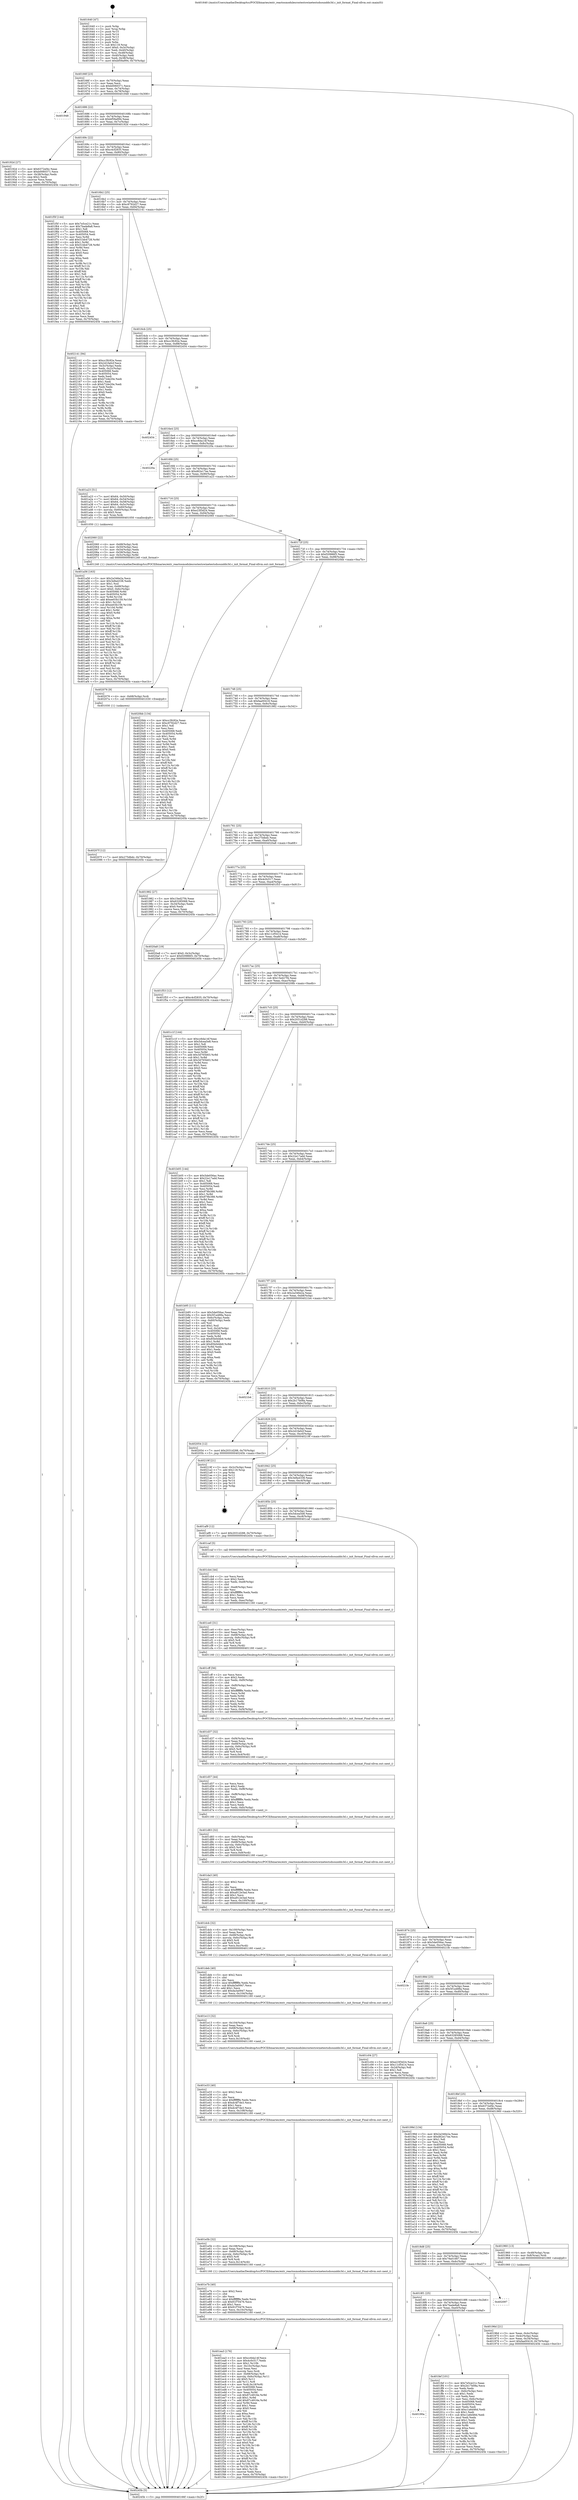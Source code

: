 digraph "0x401640" {
  label = "0x401640 (/mnt/c/Users/mathe/Desktop/tcc/POCII/binaries/extr_reactosmodulesrostestswinetestsdsoundds3d.c_init_format_Final-ollvm.out::main(0))"
  labelloc = "t"
  node[shape=record]

  Entry [label="",width=0.3,height=0.3,shape=circle,fillcolor=black,style=filled]
  "0x40166f" [label="{
     0x40166f [23]\l
     | [instrs]\l
     &nbsp;&nbsp;0x40166f \<+3\>: mov -0x70(%rbp),%eax\l
     &nbsp;&nbsp;0x401672 \<+2\>: mov %eax,%ecx\l
     &nbsp;&nbsp;0x401674 \<+6\>: sub $0xb0060371,%ecx\l
     &nbsp;&nbsp;0x40167a \<+3\>: mov %eax,-0x74(%rbp)\l
     &nbsp;&nbsp;0x40167d \<+3\>: mov %ecx,-0x78(%rbp)\l
     &nbsp;&nbsp;0x401680 \<+6\>: je 0000000000401948 \<main+0x308\>\l
  }"]
  "0x401948" [label="{
     0x401948\l
  }", style=dashed]
  "0x401686" [label="{
     0x401686 [22]\l
     | [instrs]\l
     &nbsp;&nbsp;0x401686 \<+5\>: jmp 000000000040168b \<main+0x4b\>\l
     &nbsp;&nbsp;0x40168b \<+3\>: mov -0x74(%rbp),%eax\l
     &nbsp;&nbsp;0x40168e \<+5\>: sub $0xbf59a994,%eax\l
     &nbsp;&nbsp;0x401693 \<+3\>: mov %eax,-0x7c(%rbp)\l
     &nbsp;&nbsp;0x401696 \<+6\>: je 000000000040192d \<main+0x2ed\>\l
  }"]
  Exit [label="",width=0.3,height=0.3,shape=circle,fillcolor=black,style=filled,peripheries=2]
  "0x40192d" [label="{
     0x40192d [27]\l
     | [instrs]\l
     &nbsp;&nbsp;0x40192d \<+5\>: mov $0x6372ef4c,%eax\l
     &nbsp;&nbsp;0x401932 \<+5\>: mov $0xb0060371,%ecx\l
     &nbsp;&nbsp;0x401937 \<+3\>: mov -0x38(%rbp),%edx\l
     &nbsp;&nbsp;0x40193a \<+3\>: cmp $0x2,%edx\l
     &nbsp;&nbsp;0x40193d \<+3\>: cmovne %ecx,%eax\l
     &nbsp;&nbsp;0x401940 \<+3\>: mov %eax,-0x70(%rbp)\l
     &nbsp;&nbsp;0x401943 \<+5\>: jmp 000000000040245b \<main+0xe1b\>\l
  }"]
  "0x40169c" [label="{
     0x40169c [22]\l
     | [instrs]\l
     &nbsp;&nbsp;0x40169c \<+5\>: jmp 00000000004016a1 \<main+0x61\>\l
     &nbsp;&nbsp;0x4016a1 \<+3\>: mov -0x74(%rbp),%eax\l
     &nbsp;&nbsp;0x4016a4 \<+5\>: sub $0xc4cf2835,%eax\l
     &nbsp;&nbsp;0x4016a9 \<+3\>: mov %eax,-0x80(%rbp)\l
     &nbsp;&nbsp;0x4016ac \<+6\>: je 0000000000401f5f \<main+0x91f\>\l
  }"]
  "0x40245b" [label="{
     0x40245b [5]\l
     | [instrs]\l
     &nbsp;&nbsp;0x40245b \<+5\>: jmp 000000000040166f \<main+0x2f\>\l
  }"]
  "0x401640" [label="{
     0x401640 [47]\l
     | [instrs]\l
     &nbsp;&nbsp;0x401640 \<+1\>: push %rbp\l
     &nbsp;&nbsp;0x401641 \<+3\>: mov %rsp,%rbp\l
     &nbsp;&nbsp;0x401644 \<+2\>: push %r15\l
     &nbsp;&nbsp;0x401646 \<+2\>: push %r14\l
     &nbsp;&nbsp;0x401648 \<+2\>: push %r13\l
     &nbsp;&nbsp;0x40164a \<+2\>: push %r12\l
     &nbsp;&nbsp;0x40164c \<+1\>: push %rbx\l
     &nbsp;&nbsp;0x40164d \<+7\>: sub $0x118,%rsp\l
     &nbsp;&nbsp;0x401654 \<+7\>: movl $0x0,-0x3c(%rbp)\l
     &nbsp;&nbsp;0x40165b \<+3\>: mov %edi,-0x40(%rbp)\l
     &nbsp;&nbsp;0x40165e \<+4\>: mov %rsi,-0x48(%rbp)\l
     &nbsp;&nbsp;0x401662 \<+3\>: mov -0x40(%rbp),%edi\l
     &nbsp;&nbsp;0x401665 \<+3\>: mov %edi,-0x38(%rbp)\l
     &nbsp;&nbsp;0x401668 \<+7\>: movl $0xbf59a994,-0x70(%rbp)\l
  }"]
  "0x40207f" [label="{
     0x40207f [12]\l
     | [instrs]\l
     &nbsp;&nbsp;0x40207f \<+7\>: movl $0x275dbdc,-0x70(%rbp)\l
     &nbsp;&nbsp;0x402086 \<+5\>: jmp 000000000040245b \<main+0xe1b\>\l
  }"]
  "0x401f5f" [label="{
     0x401f5f [144]\l
     | [instrs]\l
     &nbsp;&nbsp;0x401f5f \<+5\>: mov $0x7e5ce21c,%eax\l
     &nbsp;&nbsp;0x401f64 \<+5\>: mov $0x7bade8a8,%ecx\l
     &nbsp;&nbsp;0x401f69 \<+2\>: mov $0x1,%dl\l
     &nbsp;&nbsp;0x401f6b \<+7\>: mov 0x405068,%esi\l
     &nbsp;&nbsp;0x401f72 \<+7\>: mov 0x405054,%edi\l
     &nbsp;&nbsp;0x401f79 \<+3\>: mov %esi,%r8d\l
     &nbsp;&nbsp;0x401f7c \<+7\>: add $0x51bb4728,%r8d\l
     &nbsp;&nbsp;0x401f83 \<+4\>: sub $0x1,%r8d\l
     &nbsp;&nbsp;0x401f87 \<+7\>: sub $0x51bb4728,%r8d\l
     &nbsp;&nbsp;0x401f8e \<+4\>: imul %r8d,%esi\l
     &nbsp;&nbsp;0x401f92 \<+3\>: and $0x1,%esi\l
     &nbsp;&nbsp;0x401f95 \<+3\>: cmp $0x0,%esi\l
     &nbsp;&nbsp;0x401f98 \<+4\>: sete %r9b\l
     &nbsp;&nbsp;0x401f9c \<+3\>: cmp $0xa,%edi\l
     &nbsp;&nbsp;0x401f9f \<+4\>: setl %r10b\l
     &nbsp;&nbsp;0x401fa3 \<+3\>: mov %r9b,%r11b\l
     &nbsp;&nbsp;0x401fa6 \<+4\>: xor $0xff,%r11b\l
     &nbsp;&nbsp;0x401faa \<+3\>: mov %r10b,%bl\l
     &nbsp;&nbsp;0x401fad \<+3\>: xor $0xff,%bl\l
     &nbsp;&nbsp;0x401fb0 \<+3\>: xor $0x1,%dl\l
     &nbsp;&nbsp;0x401fb3 \<+3\>: mov %r11b,%r14b\l
     &nbsp;&nbsp;0x401fb6 \<+4\>: and $0xff,%r14b\l
     &nbsp;&nbsp;0x401fba \<+3\>: and %dl,%r9b\l
     &nbsp;&nbsp;0x401fbd \<+3\>: mov %bl,%r15b\l
     &nbsp;&nbsp;0x401fc0 \<+4\>: and $0xff,%r15b\l
     &nbsp;&nbsp;0x401fc4 \<+3\>: and %dl,%r10b\l
     &nbsp;&nbsp;0x401fc7 \<+3\>: or %r9b,%r14b\l
     &nbsp;&nbsp;0x401fca \<+3\>: or %r10b,%r15b\l
     &nbsp;&nbsp;0x401fcd \<+3\>: xor %r15b,%r14b\l
     &nbsp;&nbsp;0x401fd0 \<+3\>: or %bl,%r11b\l
     &nbsp;&nbsp;0x401fd3 \<+4\>: xor $0xff,%r11b\l
     &nbsp;&nbsp;0x401fd7 \<+3\>: or $0x1,%dl\l
     &nbsp;&nbsp;0x401fda \<+3\>: and %dl,%r11b\l
     &nbsp;&nbsp;0x401fdd \<+3\>: or %r11b,%r14b\l
     &nbsp;&nbsp;0x401fe0 \<+4\>: test $0x1,%r14b\l
     &nbsp;&nbsp;0x401fe4 \<+3\>: cmovne %ecx,%eax\l
     &nbsp;&nbsp;0x401fe7 \<+3\>: mov %eax,-0x70(%rbp)\l
     &nbsp;&nbsp;0x401fea \<+5\>: jmp 000000000040245b \<main+0xe1b\>\l
  }"]
  "0x4016b2" [label="{
     0x4016b2 [25]\l
     | [instrs]\l
     &nbsp;&nbsp;0x4016b2 \<+5\>: jmp 00000000004016b7 \<main+0x77\>\l
     &nbsp;&nbsp;0x4016b7 \<+3\>: mov -0x74(%rbp),%eax\l
     &nbsp;&nbsp;0x4016ba \<+5\>: sub $0xc9792d27,%eax\l
     &nbsp;&nbsp;0x4016bf \<+6\>: mov %eax,-0x84(%rbp)\l
     &nbsp;&nbsp;0x4016c5 \<+6\>: je 0000000000402141 \<main+0xb01\>\l
  }"]
  "0x402076" [label="{
     0x402076 [9]\l
     | [instrs]\l
     &nbsp;&nbsp;0x402076 \<+4\>: mov -0x68(%rbp),%rdi\l
     &nbsp;&nbsp;0x40207a \<+5\>: call 0000000000401030 \<free@plt\>\l
     | [calls]\l
     &nbsp;&nbsp;0x401030 \{1\} (unknown)\l
  }"]
  "0x402141" [label="{
     0x402141 [94]\l
     | [instrs]\l
     &nbsp;&nbsp;0x402141 \<+5\>: mov $0xcc3fc92e,%eax\l
     &nbsp;&nbsp;0x402146 \<+5\>: mov $0x2d1fa0cf,%ecx\l
     &nbsp;&nbsp;0x40214b \<+3\>: mov -0x3c(%rbp),%edx\l
     &nbsp;&nbsp;0x40214e \<+3\>: mov %edx,-0x2c(%rbp)\l
     &nbsp;&nbsp;0x402151 \<+7\>: mov 0x405068,%edx\l
     &nbsp;&nbsp;0x402158 \<+7\>: mov 0x405054,%esi\l
     &nbsp;&nbsp;0x40215f \<+2\>: mov %edx,%edi\l
     &nbsp;&nbsp;0x402161 \<+6\>: add $0xb72de20e,%edi\l
     &nbsp;&nbsp;0x402167 \<+3\>: sub $0x1,%edi\l
     &nbsp;&nbsp;0x40216a \<+6\>: sub $0xb72de20e,%edi\l
     &nbsp;&nbsp;0x402170 \<+3\>: imul %edi,%edx\l
     &nbsp;&nbsp;0x402173 \<+3\>: and $0x1,%edx\l
     &nbsp;&nbsp;0x402176 \<+3\>: cmp $0x0,%edx\l
     &nbsp;&nbsp;0x402179 \<+4\>: sete %r8b\l
     &nbsp;&nbsp;0x40217d \<+3\>: cmp $0xa,%esi\l
     &nbsp;&nbsp;0x402180 \<+4\>: setl %r9b\l
     &nbsp;&nbsp;0x402184 \<+3\>: mov %r8b,%r10b\l
     &nbsp;&nbsp;0x402187 \<+3\>: and %r9b,%r10b\l
     &nbsp;&nbsp;0x40218a \<+3\>: xor %r9b,%r8b\l
     &nbsp;&nbsp;0x40218d \<+3\>: or %r8b,%r10b\l
     &nbsp;&nbsp;0x402190 \<+4\>: test $0x1,%r10b\l
     &nbsp;&nbsp;0x402194 \<+3\>: cmovne %ecx,%eax\l
     &nbsp;&nbsp;0x402197 \<+3\>: mov %eax,-0x70(%rbp)\l
     &nbsp;&nbsp;0x40219a \<+5\>: jmp 000000000040245b \<main+0xe1b\>\l
  }"]
  "0x4016cb" [label="{
     0x4016cb [25]\l
     | [instrs]\l
     &nbsp;&nbsp;0x4016cb \<+5\>: jmp 00000000004016d0 \<main+0x90\>\l
     &nbsp;&nbsp;0x4016d0 \<+3\>: mov -0x74(%rbp),%eax\l
     &nbsp;&nbsp;0x4016d3 \<+5\>: sub $0xcc3fc92e,%eax\l
     &nbsp;&nbsp;0x4016d8 \<+6\>: mov %eax,-0x88(%rbp)\l
     &nbsp;&nbsp;0x4016de \<+6\>: je 0000000000402454 \<main+0xe14\>\l
  }"]
  "0x40190a" [label="{
     0x40190a\l
  }", style=dashed]
  "0x402454" [label="{
     0x402454\l
  }", style=dashed]
  "0x4016e4" [label="{
     0x4016e4 [25]\l
     | [instrs]\l
     &nbsp;&nbsp;0x4016e4 \<+5\>: jmp 00000000004016e9 \<main+0xa9\>\l
     &nbsp;&nbsp;0x4016e9 \<+3\>: mov -0x74(%rbp),%eax\l
     &nbsp;&nbsp;0x4016ec \<+5\>: sub $0xcc6da14f,%eax\l
     &nbsp;&nbsp;0x4016f1 \<+6\>: mov %eax,-0x8c(%rbp)\l
     &nbsp;&nbsp;0x4016f7 \<+6\>: je 000000000040220a \<main+0xbca\>\l
  }"]
  "0x401fef" [label="{
     0x401fef [101]\l
     | [instrs]\l
     &nbsp;&nbsp;0x401fef \<+5\>: mov $0x7e5ce21c,%eax\l
     &nbsp;&nbsp;0x401ff4 \<+5\>: mov $0x2b17b08a,%ecx\l
     &nbsp;&nbsp;0x401ff9 \<+2\>: xor %edx,%edx\l
     &nbsp;&nbsp;0x401ffb \<+3\>: mov -0x6c(%rbp),%esi\l
     &nbsp;&nbsp;0x401ffe \<+3\>: sub $0x1,%edx\l
     &nbsp;&nbsp;0x402001 \<+2\>: sub %edx,%esi\l
     &nbsp;&nbsp;0x402003 \<+3\>: mov %esi,-0x6c(%rbp)\l
     &nbsp;&nbsp;0x402006 \<+7\>: mov 0x405068,%edx\l
     &nbsp;&nbsp;0x40200d \<+7\>: mov 0x405054,%esi\l
     &nbsp;&nbsp;0x402014 \<+2\>: mov %edx,%edi\l
     &nbsp;&nbsp;0x402016 \<+6\>: add $0xc1a6d46d,%edi\l
     &nbsp;&nbsp;0x40201c \<+3\>: sub $0x1,%edi\l
     &nbsp;&nbsp;0x40201f \<+6\>: sub $0xc1a6d46d,%edi\l
     &nbsp;&nbsp;0x402025 \<+3\>: imul %edi,%edx\l
     &nbsp;&nbsp;0x402028 \<+3\>: and $0x1,%edx\l
     &nbsp;&nbsp;0x40202b \<+3\>: cmp $0x0,%edx\l
     &nbsp;&nbsp;0x40202e \<+4\>: sete %r8b\l
     &nbsp;&nbsp;0x402032 \<+3\>: cmp $0xa,%esi\l
     &nbsp;&nbsp;0x402035 \<+4\>: setl %r9b\l
     &nbsp;&nbsp;0x402039 \<+3\>: mov %r8b,%r10b\l
     &nbsp;&nbsp;0x40203c \<+3\>: and %r9b,%r10b\l
     &nbsp;&nbsp;0x40203f \<+3\>: xor %r9b,%r8b\l
     &nbsp;&nbsp;0x402042 \<+3\>: or %r8b,%r10b\l
     &nbsp;&nbsp;0x402045 \<+4\>: test $0x1,%r10b\l
     &nbsp;&nbsp;0x402049 \<+3\>: cmovne %ecx,%eax\l
     &nbsp;&nbsp;0x40204c \<+3\>: mov %eax,-0x70(%rbp)\l
     &nbsp;&nbsp;0x40204f \<+5\>: jmp 000000000040245b \<main+0xe1b\>\l
  }"]
  "0x40220a" [label="{
     0x40220a\l
  }", style=dashed]
  "0x4016fd" [label="{
     0x4016fd [25]\l
     | [instrs]\l
     &nbsp;&nbsp;0x4016fd \<+5\>: jmp 0000000000401702 \<main+0xc2\>\l
     &nbsp;&nbsp;0x401702 \<+3\>: mov -0x74(%rbp),%eax\l
     &nbsp;&nbsp;0x401705 \<+5\>: sub $0xd62e17ee,%eax\l
     &nbsp;&nbsp;0x40170a \<+6\>: mov %eax,-0x90(%rbp)\l
     &nbsp;&nbsp;0x401710 \<+6\>: je 0000000000401a23 \<main+0x3e3\>\l
  }"]
  "0x4018f1" [label="{
     0x4018f1 [25]\l
     | [instrs]\l
     &nbsp;&nbsp;0x4018f1 \<+5\>: jmp 00000000004018f6 \<main+0x2b6\>\l
     &nbsp;&nbsp;0x4018f6 \<+3\>: mov -0x74(%rbp),%eax\l
     &nbsp;&nbsp;0x4018f9 \<+5\>: sub $0x7bade8a8,%eax\l
     &nbsp;&nbsp;0x4018fe \<+6\>: mov %eax,-0xe0(%rbp)\l
     &nbsp;&nbsp;0x401904 \<+6\>: je 0000000000401fef \<main+0x9af\>\l
  }"]
  "0x401a23" [label="{
     0x401a23 [51]\l
     | [instrs]\l
     &nbsp;&nbsp;0x401a23 \<+7\>: movl $0x64,-0x50(%rbp)\l
     &nbsp;&nbsp;0x401a2a \<+7\>: movl $0x64,-0x54(%rbp)\l
     &nbsp;&nbsp;0x401a31 \<+7\>: movl $0x64,-0x58(%rbp)\l
     &nbsp;&nbsp;0x401a38 \<+7\>: movl $0x64,-0x5c(%rbp)\l
     &nbsp;&nbsp;0x401a3f \<+7\>: movl $0x1,-0x60(%rbp)\l
     &nbsp;&nbsp;0x401a46 \<+4\>: movslq -0x60(%rbp),%rax\l
     &nbsp;&nbsp;0x401a4a \<+4\>: shl $0x5,%rax\l
     &nbsp;&nbsp;0x401a4e \<+3\>: mov %rax,%rdi\l
     &nbsp;&nbsp;0x401a51 \<+5\>: call 0000000000401050 \<malloc@plt\>\l
     | [calls]\l
     &nbsp;&nbsp;0x401050 \{1\} (unknown)\l
  }"]
  "0x401716" [label="{
     0x401716 [25]\l
     | [instrs]\l
     &nbsp;&nbsp;0x401716 \<+5\>: jmp 000000000040171b \<main+0xdb\>\l
     &nbsp;&nbsp;0x40171b \<+3\>: mov -0x74(%rbp),%eax\l
     &nbsp;&nbsp;0x40171e \<+5\>: sub $0xe23f3d24,%eax\l
     &nbsp;&nbsp;0x401723 \<+6\>: mov %eax,-0x94(%rbp)\l
     &nbsp;&nbsp;0x401729 \<+6\>: je 0000000000402060 \<main+0xa20\>\l
  }"]
  "0x402097" [label="{
     0x402097\l
  }", style=dashed]
  "0x402060" [label="{
     0x402060 [22]\l
     | [instrs]\l
     &nbsp;&nbsp;0x402060 \<+4\>: mov -0x68(%rbp),%rdi\l
     &nbsp;&nbsp;0x402064 \<+3\>: mov -0x50(%rbp),%esi\l
     &nbsp;&nbsp;0x402067 \<+3\>: mov -0x54(%rbp),%edx\l
     &nbsp;&nbsp;0x40206a \<+3\>: mov -0x58(%rbp),%ecx\l
     &nbsp;&nbsp;0x40206d \<+4\>: mov -0x5c(%rbp),%r8d\l
     &nbsp;&nbsp;0x402071 \<+5\>: call 0000000000401240 \<init_format\>\l
     | [calls]\l
     &nbsp;&nbsp;0x401240 \{1\} (/mnt/c/Users/mathe/Desktop/tcc/POCII/binaries/extr_reactosmodulesrostestswinetestsdsoundds3d.c_init_format_Final-ollvm.out::init_format)\l
  }"]
  "0x40172f" [label="{
     0x40172f [25]\l
     | [instrs]\l
     &nbsp;&nbsp;0x40172f \<+5\>: jmp 0000000000401734 \<main+0xf4\>\l
     &nbsp;&nbsp;0x401734 \<+3\>: mov -0x74(%rbp),%eax\l
     &nbsp;&nbsp;0x401737 \<+5\>: sub $0xf20986f3,%eax\l
     &nbsp;&nbsp;0x40173c \<+6\>: mov %eax,-0x98(%rbp)\l
     &nbsp;&nbsp;0x401742 \<+6\>: je 00000000004020bb \<main+0xa7b\>\l
  }"]
  "0x401ea3" [label="{
     0x401ea3 [176]\l
     | [instrs]\l
     &nbsp;&nbsp;0x401ea3 \<+5\>: mov $0xcc6da14f,%ecx\l
     &nbsp;&nbsp;0x401ea8 \<+5\>: mov $0x4c0c517,%edx\l
     &nbsp;&nbsp;0x401ead \<+3\>: mov $0x1,%r10b\l
     &nbsp;&nbsp;0x401eb0 \<+6\>: mov -0x10c(%rbp),%esi\l
     &nbsp;&nbsp;0x401eb6 \<+3\>: imul %eax,%esi\l
     &nbsp;&nbsp;0x401eb9 \<+3\>: movslq %esi,%rdi\l
     &nbsp;&nbsp;0x401ebc \<+4\>: mov -0x68(%rbp),%r8\l
     &nbsp;&nbsp;0x401ec0 \<+4\>: movslq -0x6c(%rbp),%r11\l
     &nbsp;&nbsp;0x401ec4 \<+4\>: shl $0x5,%r11\l
     &nbsp;&nbsp;0x401ec8 \<+3\>: add %r11,%r8\l
     &nbsp;&nbsp;0x401ecb \<+4\>: mov %rdi,0x18(%r8)\l
     &nbsp;&nbsp;0x401ecf \<+7\>: mov 0x405068,%eax\l
     &nbsp;&nbsp;0x401ed6 \<+7\>: mov 0x405054,%esi\l
     &nbsp;&nbsp;0x401edd \<+3\>: mov %eax,%r9d\l
     &nbsp;&nbsp;0x401ee0 \<+7\>: sub $0x87c4916e,%r9d\l
     &nbsp;&nbsp;0x401ee7 \<+4\>: sub $0x1,%r9d\l
     &nbsp;&nbsp;0x401eeb \<+7\>: add $0x87c4916e,%r9d\l
     &nbsp;&nbsp;0x401ef2 \<+4\>: imul %r9d,%eax\l
     &nbsp;&nbsp;0x401ef6 \<+3\>: and $0x1,%eax\l
     &nbsp;&nbsp;0x401ef9 \<+3\>: cmp $0x0,%eax\l
     &nbsp;&nbsp;0x401efc \<+3\>: sete %bl\l
     &nbsp;&nbsp;0x401eff \<+3\>: cmp $0xa,%esi\l
     &nbsp;&nbsp;0x401f02 \<+4\>: setl %r14b\l
     &nbsp;&nbsp;0x401f06 \<+3\>: mov %bl,%r15b\l
     &nbsp;&nbsp;0x401f09 \<+4\>: xor $0xff,%r15b\l
     &nbsp;&nbsp;0x401f0d \<+3\>: mov %r14b,%r12b\l
     &nbsp;&nbsp;0x401f10 \<+4\>: xor $0xff,%r12b\l
     &nbsp;&nbsp;0x401f14 \<+4\>: xor $0x0,%r10b\l
     &nbsp;&nbsp;0x401f18 \<+3\>: mov %r15b,%r13b\l
     &nbsp;&nbsp;0x401f1b \<+4\>: and $0x0,%r13b\l
     &nbsp;&nbsp;0x401f1f \<+3\>: and %r10b,%bl\l
     &nbsp;&nbsp;0x401f22 \<+3\>: mov %r12b,%al\l
     &nbsp;&nbsp;0x401f25 \<+2\>: and $0x0,%al\l
     &nbsp;&nbsp;0x401f27 \<+3\>: and %r10b,%r14b\l
     &nbsp;&nbsp;0x401f2a \<+3\>: or %bl,%r13b\l
     &nbsp;&nbsp;0x401f2d \<+3\>: or %r14b,%al\l
     &nbsp;&nbsp;0x401f30 \<+3\>: xor %al,%r13b\l
     &nbsp;&nbsp;0x401f33 \<+3\>: or %r12b,%r15b\l
     &nbsp;&nbsp;0x401f36 \<+4\>: xor $0xff,%r15b\l
     &nbsp;&nbsp;0x401f3a \<+4\>: or $0x0,%r10b\l
     &nbsp;&nbsp;0x401f3e \<+3\>: and %r10b,%r15b\l
     &nbsp;&nbsp;0x401f41 \<+3\>: or %r15b,%r13b\l
     &nbsp;&nbsp;0x401f44 \<+4\>: test $0x1,%r13b\l
     &nbsp;&nbsp;0x401f48 \<+3\>: cmovne %edx,%ecx\l
     &nbsp;&nbsp;0x401f4b \<+3\>: mov %ecx,-0x70(%rbp)\l
     &nbsp;&nbsp;0x401f4e \<+5\>: jmp 000000000040245b \<main+0xe1b\>\l
  }"]
  "0x4020bb" [label="{
     0x4020bb [134]\l
     | [instrs]\l
     &nbsp;&nbsp;0x4020bb \<+5\>: mov $0xcc3fc92e,%eax\l
     &nbsp;&nbsp;0x4020c0 \<+5\>: mov $0xc9792d27,%ecx\l
     &nbsp;&nbsp;0x4020c5 \<+2\>: mov $0x1,%dl\l
     &nbsp;&nbsp;0x4020c7 \<+2\>: xor %esi,%esi\l
     &nbsp;&nbsp;0x4020c9 \<+7\>: mov 0x405068,%edi\l
     &nbsp;&nbsp;0x4020d0 \<+8\>: mov 0x405054,%r8d\l
     &nbsp;&nbsp;0x4020d8 \<+3\>: sub $0x1,%esi\l
     &nbsp;&nbsp;0x4020db \<+3\>: mov %edi,%r9d\l
     &nbsp;&nbsp;0x4020de \<+3\>: add %esi,%r9d\l
     &nbsp;&nbsp;0x4020e1 \<+4\>: imul %r9d,%edi\l
     &nbsp;&nbsp;0x4020e5 \<+3\>: and $0x1,%edi\l
     &nbsp;&nbsp;0x4020e8 \<+3\>: cmp $0x0,%edi\l
     &nbsp;&nbsp;0x4020eb \<+4\>: sete %r10b\l
     &nbsp;&nbsp;0x4020ef \<+4\>: cmp $0xa,%r8d\l
     &nbsp;&nbsp;0x4020f3 \<+4\>: setl %r11b\l
     &nbsp;&nbsp;0x4020f7 \<+3\>: mov %r10b,%bl\l
     &nbsp;&nbsp;0x4020fa \<+3\>: xor $0xff,%bl\l
     &nbsp;&nbsp;0x4020fd \<+3\>: mov %r11b,%r14b\l
     &nbsp;&nbsp;0x402100 \<+4\>: xor $0xff,%r14b\l
     &nbsp;&nbsp;0x402104 \<+3\>: xor $0x0,%dl\l
     &nbsp;&nbsp;0x402107 \<+3\>: mov %bl,%r15b\l
     &nbsp;&nbsp;0x40210a \<+4\>: and $0x0,%r15b\l
     &nbsp;&nbsp;0x40210e \<+3\>: and %dl,%r10b\l
     &nbsp;&nbsp;0x402111 \<+3\>: mov %r14b,%r12b\l
     &nbsp;&nbsp;0x402114 \<+4\>: and $0x0,%r12b\l
     &nbsp;&nbsp;0x402118 \<+3\>: and %dl,%r11b\l
     &nbsp;&nbsp;0x40211b \<+3\>: or %r10b,%r15b\l
     &nbsp;&nbsp;0x40211e \<+3\>: or %r11b,%r12b\l
     &nbsp;&nbsp;0x402121 \<+3\>: xor %r12b,%r15b\l
     &nbsp;&nbsp;0x402124 \<+3\>: or %r14b,%bl\l
     &nbsp;&nbsp;0x402127 \<+3\>: xor $0xff,%bl\l
     &nbsp;&nbsp;0x40212a \<+3\>: or $0x0,%dl\l
     &nbsp;&nbsp;0x40212d \<+2\>: and %dl,%bl\l
     &nbsp;&nbsp;0x40212f \<+3\>: or %bl,%r15b\l
     &nbsp;&nbsp;0x402132 \<+4\>: test $0x1,%r15b\l
     &nbsp;&nbsp;0x402136 \<+3\>: cmovne %ecx,%eax\l
     &nbsp;&nbsp;0x402139 \<+3\>: mov %eax,-0x70(%rbp)\l
     &nbsp;&nbsp;0x40213c \<+5\>: jmp 000000000040245b \<main+0xe1b\>\l
  }"]
  "0x401748" [label="{
     0x401748 [25]\l
     | [instrs]\l
     &nbsp;&nbsp;0x401748 \<+5\>: jmp 000000000040174d \<main+0x10d\>\l
     &nbsp;&nbsp;0x40174d \<+3\>: mov -0x74(%rbp),%eax\l
     &nbsp;&nbsp;0x401750 \<+5\>: sub $0xfaa00418,%eax\l
     &nbsp;&nbsp;0x401755 \<+6\>: mov %eax,-0x9c(%rbp)\l
     &nbsp;&nbsp;0x40175b \<+6\>: je 0000000000401982 \<main+0x342\>\l
  }"]
  "0x401e7b" [label="{
     0x401e7b [40]\l
     | [instrs]\l
     &nbsp;&nbsp;0x401e7b \<+5\>: mov $0x2,%ecx\l
     &nbsp;&nbsp;0x401e80 \<+1\>: cltd\l
     &nbsp;&nbsp;0x401e81 \<+2\>: idiv %ecx\l
     &nbsp;&nbsp;0x401e83 \<+6\>: imul $0xfffffffe,%edx,%ecx\l
     &nbsp;&nbsp;0x401e89 \<+6\>: sub $0x91f70476,%ecx\l
     &nbsp;&nbsp;0x401e8f \<+3\>: add $0x1,%ecx\l
     &nbsp;&nbsp;0x401e92 \<+6\>: add $0x91f70476,%ecx\l
     &nbsp;&nbsp;0x401e98 \<+6\>: mov %ecx,-0x10c(%rbp)\l
     &nbsp;&nbsp;0x401e9e \<+5\>: call 0000000000401160 \<next_i\>\l
     | [calls]\l
     &nbsp;&nbsp;0x401160 \{1\} (/mnt/c/Users/mathe/Desktop/tcc/POCII/binaries/extr_reactosmodulesrostestswinetestsdsoundds3d.c_init_format_Final-ollvm.out::next_i)\l
  }"]
  "0x401982" [label="{
     0x401982 [27]\l
     | [instrs]\l
     &nbsp;&nbsp;0x401982 \<+5\>: mov $0x15ed27f4,%eax\l
     &nbsp;&nbsp;0x401987 \<+5\>: mov $0x63285068,%ecx\l
     &nbsp;&nbsp;0x40198c \<+3\>: mov -0x34(%rbp),%edx\l
     &nbsp;&nbsp;0x40198f \<+3\>: cmp $0x0,%edx\l
     &nbsp;&nbsp;0x401992 \<+3\>: cmove %ecx,%eax\l
     &nbsp;&nbsp;0x401995 \<+3\>: mov %eax,-0x70(%rbp)\l
     &nbsp;&nbsp;0x401998 \<+5\>: jmp 000000000040245b \<main+0xe1b\>\l
  }"]
  "0x401761" [label="{
     0x401761 [25]\l
     | [instrs]\l
     &nbsp;&nbsp;0x401761 \<+5\>: jmp 0000000000401766 \<main+0x126\>\l
     &nbsp;&nbsp;0x401766 \<+3\>: mov -0x74(%rbp),%eax\l
     &nbsp;&nbsp;0x401769 \<+5\>: sub $0x275dbdc,%eax\l
     &nbsp;&nbsp;0x40176e \<+6\>: mov %eax,-0xa0(%rbp)\l
     &nbsp;&nbsp;0x401774 \<+6\>: je 00000000004020a8 \<main+0xa68\>\l
  }"]
  "0x401e5b" [label="{
     0x401e5b [32]\l
     | [instrs]\l
     &nbsp;&nbsp;0x401e5b \<+6\>: mov -0x108(%rbp),%ecx\l
     &nbsp;&nbsp;0x401e61 \<+3\>: imul %eax,%ecx\l
     &nbsp;&nbsp;0x401e64 \<+4\>: mov -0x68(%rbp),%rdi\l
     &nbsp;&nbsp;0x401e68 \<+4\>: movslq -0x6c(%rbp),%r8\l
     &nbsp;&nbsp;0x401e6c \<+4\>: shl $0x5,%r8\l
     &nbsp;&nbsp;0x401e70 \<+3\>: add %r8,%rdi\l
     &nbsp;&nbsp;0x401e73 \<+3\>: mov %ecx,0x14(%rdi)\l
     &nbsp;&nbsp;0x401e76 \<+5\>: call 0000000000401160 \<next_i\>\l
     | [calls]\l
     &nbsp;&nbsp;0x401160 \{1\} (/mnt/c/Users/mathe/Desktop/tcc/POCII/binaries/extr_reactosmodulesrostestswinetestsdsoundds3d.c_init_format_Final-ollvm.out::next_i)\l
  }"]
  "0x4020a8" [label="{
     0x4020a8 [19]\l
     | [instrs]\l
     &nbsp;&nbsp;0x4020a8 \<+7\>: movl $0x0,-0x3c(%rbp)\l
     &nbsp;&nbsp;0x4020af \<+7\>: movl $0xf20986f3,-0x70(%rbp)\l
     &nbsp;&nbsp;0x4020b6 \<+5\>: jmp 000000000040245b \<main+0xe1b\>\l
  }"]
  "0x40177a" [label="{
     0x40177a [25]\l
     | [instrs]\l
     &nbsp;&nbsp;0x40177a \<+5\>: jmp 000000000040177f \<main+0x13f\>\l
     &nbsp;&nbsp;0x40177f \<+3\>: mov -0x74(%rbp),%eax\l
     &nbsp;&nbsp;0x401782 \<+5\>: sub $0x4c0c517,%eax\l
     &nbsp;&nbsp;0x401787 \<+6\>: mov %eax,-0xa4(%rbp)\l
     &nbsp;&nbsp;0x40178d \<+6\>: je 0000000000401f53 \<main+0x913\>\l
  }"]
  "0x401e33" [label="{
     0x401e33 [40]\l
     | [instrs]\l
     &nbsp;&nbsp;0x401e33 \<+5\>: mov $0x2,%ecx\l
     &nbsp;&nbsp;0x401e38 \<+1\>: cltd\l
     &nbsp;&nbsp;0x401e39 \<+2\>: idiv %ecx\l
     &nbsp;&nbsp;0x401e3b \<+6\>: imul $0xfffffffe,%edx,%ecx\l
     &nbsp;&nbsp;0x401e41 \<+6\>: sub $0xdc4f7de3,%ecx\l
     &nbsp;&nbsp;0x401e47 \<+3\>: add $0x1,%ecx\l
     &nbsp;&nbsp;0x401e4a \<+6\>: add $0xdc4f7de3,%ecx\l
     &nbsp;&nbsp;0x401e50 \<+6\>: mov %ecx,-0x108(%rbp)\l
     &nbsp;&nbsp;0x401e56 \<+5\>: call 0000000000401160 \<next_i\>\l
     | [calls]\l
     &nbsp;&nbsp;0x401160 \{1\} (/mnt/c/Users/mathe/Desktop/tcc/POCII/binaries/extr_reactosmodulesrostestswinetestsdsoundds3d.c_init_format_Final-ollvm.out::next_i)\l
  }"]
  "0x401f53" [label="{
     0x401f53 [12]\l
     | [instrs]\l
     &nbsp;&nbsp;0x401f53 \<+7\>: movl $0xc4cf2835,-0x70(%rbp)\l
     &nbsp;&nbsp;0x401f5a \<+5\>: jmp 000000000040245b \<main+0xe1b\>\l
  }"]
  "0x401793" [label="{
     0x401793 [25]\l
     | [instrs]\l
     &nbsp;&nbsp;0x401793 \<+5\>: jmp 0000000000401798 \<main+0x158\>\l
     &nbsp;&nbsp;0x401798 \<+3\>: mov -0x74(%rbp),%eax\l
     &nbsp;&nbsp;0x40179b \<+5\>: sub $0x11cf5414,%eax\l
     &nbsp;&nbsp;0x4017a0 \<+6\>: mov %eax,-0xa8(%rbp)\l
     &nbsp;&nbsp;0x4017a6 \<+6\>: je 0000000000401c1f \<main+0x5df\>\l
  }"]
  "0x401e13" [label="{
     0x401e13 [32]\l
     | [instrs]\l
     &nbsp;&nbsp;0x401e13 \<+6\>: mov -0x104(%rbp),%ecx\l
     &nbsp;&nbsp;0x401e19 \<+3\>: imul %eax,%ecx\l
     &nbsp;&nbsp;0x401e1c \<+4\>: mov -0x68(%rbp),%rdi\l
     &nbsp;&nbsp;0x401e20 \<+4\>: movslq -0x6c(%rbp),%r8\l
     &nbsp;&nbsp;0x401e24 \<+4\>: shl $0x5,%r8\l
     &nbsp;&nbsp;0x401e28 \<+3\>: add %r8,%rdi\l
     &nbsp;&nbsp;0x401e2b \<+3\>: mov %ecx,0x10(%rdi)\l
     &nbsp;&nbsp;0x401e2e \<+5\>: call 0000000000401160 \<next_i\>\l
     | [calls]\l
     &nbsp;&nbsp;0x401160 \{1\} (/mnt/c/Users/mathe/Desktop/tcc/POCII/binaries/extr_reactosmodulesrostestswinetestsdsoundds3d.c_init_format_Final-ollvm.out::next_i)\l
  }"]
  "0x401c1f" [label="{
     0x401c1f [144]\l
     | [instrs]\l
     &nbsp;&nbsp;0x401c1f \<+5\>: mov $0xcc6da14f,%eax\l
     &nbsp;&nbsp;0x401c24 \<+5\>: mov $0x5dcea5e8,%ecx\l
     &nbsp;&nbsp;0x401c29 \<+2\>: mov $0x1,%dl\l
     &nbsp;&nbsp;0x401c2b \<+7\>: mov 0x405068,%esi\l
     &nbsp;&nbsp;0x401c32 \<+7\>: mov 0x405054,%edi\l
     &nbsp;&nbsp;0x401c39 \<+3\>: mov %esi,%r8d\l
     &nbsp;&nbsp;0x401c3c \<+7\>: add $0x3d765b63,%r8d\l
     &nbsp;&nbsp;0x401c43 \<+4\>: sub $0x1,%r8d\l
     &nbsp;&nbsp;0x401c47 \<+7\>: sub $0x3d765b63,%r8d\l
     &nbsp;&nbsp;0x401c4e \<+4\>: imul %r8d,%esi\l
     &nbsp;&nbsp;0x401c52 \<+3\>: and $0x1,%esi\l
     &nbsp;&nbsp;0x401c55 \<+3\>: cmp $0x0,%esi\l
     &nbsp;&nbsp;0x401c58 \<+4\>: sete %r9b\l
     &nbsp;&nbsp;0x401c5c \<+3\>: cmp $0xa,%edi\l
     &nbsp;&nbsp;0x401c5f \<+4\>: setl %r10b\l
     &nbsp;&nbsp;0x401c63 \<+3\>: mov %r9b,%r11b\l
     &nbsp;&nbsp;0x401c66 \<+4\>: xor $0xff,%r11b\l
     &nbsp;&nbsp;0x401c6a \<+3\>: mov %r10b,%bl\l
     &nbsp;&nbsp;0x401c6d \<+3\>: xor $0xff,%bl\l
     &nbsp;&nbsp;0x401c70 \<+3\>: xor $0x1,%dl\l
     &nbsp;&nbsp;0x401c73 \<+3\>: mov %r11b,%r14b\l
     &nbsp;&nbsp;0x401c76 \<+4\>: and $0xff,%r14b\l
     &nbsp;&nbsp;0x401c7a \<+3\>: and %dl,%r9b\l
     &nbsp;&nbsp;0x401c7d \<+3\>: mov %bl,%r15b\l
     &nbsp;&nbsp;0x401c80 \<+4\>: and $0xff,%r15b\l
     &nbsp;&nbsp;0x401c84 \<+3\>: and %dl,%r10b\l
     &nbsp;&nbsp;0x401c87 \<+3\>: or %r9b,%r14b\l
     &nbsp;&nbsp;0x401c8a \<+3\>: or %r10b,%r15b\l
     &nbsp;&nbsp;0x401c8d \<+3\>: xor %r15b,%r14b\l
     &nbsp;&nbsp;0x401c90 \<+3\>: or %bl,%r11b\l
     &nbsp;&nbsp;0x401c93 \<+4\>: xor $0xff,%r11b\l
     &nbsp;&nbsp;0x401c97 \<+3\>: or $0x1,%dl\l
     &nbsp;&nbsp;0x401c9a \<+3\>: and %dl,%r11b\l
     &nbsp;&nbsp;0x401c9d \<+3\>: or %r11b,%r14b\l
     &nbsp;&nbsp;0x401ca0 \<+4\>: test $0x1,%r14b\l
     &nbsp;&nbsp;0x401ca4 \<+3\>: cmovne %ecx,%eax\l
     &nbsp;&nbsp;0x401ca7 \<+3\>: mov %eax,-0x70(%rbp)\l
     &nbsp;&nbsp;0x401caa \<+5\>: jmp 000000000040245b \<main+0xe1b\>\l
  }"]
  "0x4017ac" [label="{
     0x4017ac [25]\l
     | [instrs]\l
     &nbsp;&nbsp;0x4017ac \<+5\>: jmp 00000000004017b1 \<main+0x171\>\l
     &nbsp;&nbsp;0x4017b1 \<+3\>: mov -0x74(%rbp),%eax\l
     &nbsp;&nbsp;0x4017b4 \<+5\>: sub $0x15ed27f4,%eax\l
     &nbsp;&nbsp;0x4017b9 \<+6\>: mov %eax,-0xac(%rbp)\l
     &nbsp;&nbsp;0x4017bf \<+6\>: je 000000000040208b \<main+0xa4b\>\l
  }"]
  "0x401deb" [label="{
     0x401deb [40]\l
     | [instrs]\l
     &nbsp;&nbsp;0x401deb \<+5\>: mov $0x2,%ecx\l
     &nbsp;&nbsp;0x401df0 \<+1\>: cltd\l
     &nbsp;&nbsp;0x401df1 \<+2\>: idiv %ecx\l
     &nbsp;&nbsp;0x401df3 \<+6\>: imul $0xfffffffe,%edx,%ecx\l
     &nbsp;&nbsp;0x401df9 \<+6\>: sub $0xda3a0947,%ecx\l
     &nbsp;&nbsp;0x401dff \<+3\>: add $0x1,%ecx\l
     &nbsp;&nbsp;0x401e02 \<+6\>: add $0xda3a0947,%ecx\l
     &nbsp;&nbsp;0x401e08 \<+6\>: mov %ecx,-0x104(%rbp)\l
     &nbsp;&nbsp;0x401e0e \<+5\>: call 0000000000401160 \<next_i\>\l
     | [calls]\l
     &nbsp;&nbsp;0x401160 \{1\} (/mnt/c/Users/mathe/Desktop/tcc/POCII/binaries/extr_reactosmodulesrostestswinetestsdsoundds3d.c_init_format_Final-ollvm.out::next_i)\l
  }"]
  "0x40208b" [label="{
     0x40208b\l
  }", style=dashed]
  "0x4017c5" [label="{
     0x4017c5 [25]\l
     | [instrs]\l
     &nbsp;&nbsp;0x4017c5 \<+5\>: jmp 00000000004017ca \<main+0x18a\>\l
     &nbsp;&nbsp;0x4017ca \<+3\>: mov -0x74(%rbp),%eax\l
     &nbsp;&nbsp;0x4017cd \<+5\>: sub $0x2031d288,%eax\l
     &nbsp;&nbsp;0x4017d2 \<+6\>: mov %eax,-0xb0(%rbp)\l
     &nbsp;&nbsp;0x4017d8 \<+6\>: je 0000000000401b05 \<main+0x4c5\>\l
  }"]
  "0x401dcb" [label="{
     0x401dcb [32]\l
     | [instrs]\l
     &nbsp;&nbsp;0x401dcb \<+6\>: mov -0x100(%rbp),%ecx\l
     &nbsp;&nbsp;0x401dd1 \<+3\>: imul %eax,%ecx\l
     &nbsp;&nbsp;0x401dd4 \<+4\>: mov -0x68(%rbp),%rdi\l
     &nbsp;&nbsp;0x401dd8 \<+4\>: movslq -0x6c(%rbp),%r8\l
     &nbsp;&nbsp;0x401ddc \<+4\>: shl $0x5,%r8\l
     &nbsp;&nbsp;0x401de0 \<+3\>: add %r8,%rdi\l
     &nbsp;&nbsp;0x401de3 \<+3\>: mov %ecx,0xc(%rdi)\l
     &nbsp;&nbsp;0x401de6 \<+5\>: call 0000000000401160 \<next_i\>\l
     | [calls]\l
     &nbsp;&nbsp;0x401160 \{1\} (/mnt/c/Users/mathe/Desktop/tcc/POCII/binaries/extr_reactosmodulesrostestswinetestsdsoundds3d.c_init_format_Final-ollvm.out::next_i)\l
  }"]
  "0x401b05" [label="{
     0x401b05 [144]\l
     | [instrs]\l
     &nbsp;&nbsp;0x401b05 \<+5\>: mov $0x5de056ac,%eax\l
     &nbsp;&nbsp;0x401b0a \<+5\>: mov $0x22e17add,%ecx\l
     &nbsp;&nbsp;0x401b0f \<+2\>: mov $0x1,%dl\l
     &nbsp;&nbsp;0x401b11 \<+7\>: mov 0x405068,%esi\l
     &nbsp;&nbsp;0x401b18 \<+7\>: mov 0x405054,%edi\l
     &nbsp;&nbsp;0x401b1f \<+3\>: mov %esi,%r8d\l
     &nbsp;&nbsp;0x401b22 \<+7\>: sub $0x978b388,%r8d\l
     &nbsp;&nbsp;0x401b29 \<+4\>: sub $0x1,%r8d\l
     &nbsp;&nbsp;0x401b2d \<+7\>: add $0x978b388,%r8d\l
     &nbsp;&nbsp;0x401b34 \<+4\>: imul %r8d,%esi\l
     &nbsp;&nbsp;0x401b38 \<+3\>: and $0x1,%esi\l
     &nbsp;&nbsp;0x401b3b \<+3\>: cmp $0x0,%esi\l
     &nbsp;&nbsp;0x401b3e \<+4\>: sete %r9b\l
     &nbsp;&nbsp;0x401b42 \<+3\>: cmp $0xa,%edi\l
     &nbsp;&nbsp;0x401b45 \<+4\>: setl %r10b\l
     &nbsp;&nbsp;0x401b49 \<+3\>: mov %r9b,%r11b\l
     &nbsp;&nbsp;0x401b4c \<+4\>: xor $0xff,%r11b\l
     &nbsp;&nbsp;0x401b50 \<+3\>: mov %r10b,%bl\l
     &nbsp;&nbsp;0x401b53 \<+3\>: xor $0xff,%bl\l
     &nbsp;&nbsp;0x401b56 \<+3\>: xor $0x1,%dl\l
     &nbsp;&nbsp;0x401b59 \<+3\>: mov %r11b,%r14b\l
     &nbsp;&nbsp;0x401b5c \<+4\>: and $0xff,%r14b\l
     &nbsp;&nbsp;0x401b60 \<+3\>: and %dl,%r9b\l
     &nbsp;&nbsp;0x401b63 \<+3\>: mov %bl,%r15b\l
     &nbsp;&nbsp;0x401b66 \<+4\>: and $0xff,%r15b\l
     &nbsp;&nbsp;0x401b6a \<+3\>: and %dl,%r10b\l
     &nbsp;&nbsp;0x401b6d \<+3\>: or %r9b,%r14b\l
     &nbsp;&nbsp;0x401b70 \<+3\>: or %r10b,%r15b\l
     &nbsp;&nbsp;0x401b73 \<+3\>: xor %r15b,%r14b\l
     &nbsp;&nbsp;0x401b76 \<+3\>: or %bl,%r11b\l
     &nbsp;&nbsp;0x401b79 \<+4\>: xor $0xff,%r11b\l
     &nbsp;&nbsp;0x401b7d \<+3\>: or $0x1,%dl\l
     &nbsp;&nbsp;0x401b80 \<+3\>: and %dl,%r11b\l
     &nbsp;&nbsp;0x401b83 \<+3\>: or %r11b,%r14b\l
     &nbsp;&nbsp;0x401b86 \<+4\>: test $0x1,%r14b\l
     &nbsp;&nbsp;0x401b8a \<+3\>: cmovne %ecx,%eax\l
     &nbsp;&nbsp;0x401b8d \<+3\>: mov %eax,-0x70(%rbp)\l
     &nbsp;&nbsp;0x401b90 \<+5\>: jmp 000000000040245b \<main+0xe1b\>\l
  }"]
  "0x4017de" [label="{
     0x4017de [25]\l
     | [instrs]\l
     &nbsp;&nbsp;0x4017de \<+5\>: jmp 00000000004017e3 \<main+0x1a3\>\l
     &nbsp;&nbsp;0x4017e3 \<+3\>: mov -0x74(%rbp),%eax\l
     &nbsp;&nbsp;0x4017e6 \<+5\>: sub $0x22e17add,%eax\l
     &nbsp;&nbsp;0x4017eb \<+6\>: mov %eax,-0xb4(%rbp)\l
     &nbsp;&nbsp;0x4017f1 \<+6\>: je 0000000000401b95 \<main+0x555\>\l
  }"]
  "0x401da3" [label="{
     0x401da3 [40]\l
     | [instrs]\l
     &nbsp;&nbsp;0x401da3 \<+5\>: mov $0x2,%ecx\l
     &nbsp;&nbsp;0x401da8 \<+1\>: cltd\l
     &nbsp;&nbsp;0x401da9 \<+2\>: idiv %ecx\l
     &nbsp;&nbsp;0x401dab \<+6\>: imul $0xfffffffe,%edx,%ecx\l
     &nbsp;&nbsp;0x401db1 \<+6\>: sub $0xa912e3ad,%ecx\l
     &nbsp;&nbsp;0x401db7 \<+3\>: add $0x1,%ecx\l
     &nbsp;&nbsp;0x401dba \<+6\>: add $0xa912e3ad,%ecx\l
     &nbsp;&nbsp;0x401dc0 \<+6\>: mov %ecx,-0x100(%rbp)\l
     &nbsp;&nbsp;0x401dc6 \<+5\>: call 0000000000401160 \<next_i\>\l
     | [calls]\l
     &nbsp;&nbsp;0x401160 \{1\} (/mnt/c/Users/mathe/Desktop/tcc/POCII/binaries/extr_reactosmodulesrostestswinetestsdsoundds3d.c_init_format_Final-ollvm.out::next_i)\l
  }"]
  "0x401b95" [label="{
     0x401b95 [111]\l
     | [instrs]\l
     &nbsp;&nbsp;0x401b95 \<+5\>: mov $0x5de056ac,%eax\l
     &nbsp;&nbsp;0x401b9a \<+5\>: mov $0x5f1a488a,%ecx\l
     &nbsp;&nbsp;0x401b9f \<+3\>: mov -0x6c(%rbp),%edx\l
     &nbsp;&nbsp;0x401ba2 \<+3\>: cmp -0x60(%rbp),%edx\l
     &nbsp;&nbsp;0x401ba5 \<+4\>: setl %sil\l
     &nbsp;&nbsp;0x401ba9 \<+4\>: and $0x1,%sil\l
     &nbsp;&nbsp;0x401bad \<+4\>: mov %sil,-0x2d(%rbp)\l
     &nbsp;&nbsp;0x401bb1 \<+7\>: mov 0x405068,%edx\l
     &nbsp;&nbsp;0x401bb8 \<+7\>: mov 0x405054,%edi\l
     &nbsp;&nbsp;0x401bbf \<+3\>: mov %edx,%r8d\l
     &nbsp;&nbsp;0x401bc2 \<+7\>: sub $0x85b0d4b9,%r8d\l
     &nbsp;&nbsp;0x401bc9 \<+4\>: sub $0x1,%r8d\l
     &nbsp;&nbsp;0x401bcd \<+7\>: add $0x85b0d4b9,%r8d\l
     &nbsp;&nbsp;0x401bd4 \<+4\>: imul %r8d,%edx\l
     &nbsp;&nbsp;0x401bd8 \<+3\>: and $0x1,%edx\l
     &nbsp;&nbsp;0x401bdb \<+3\>: cmp $0x0,%edx\l
     &nbsp;&nbsp;0x401bde \<+4\>: sete %sil\l
     &nbsp;&nbsp;0x401be2 \<+3\>: cmp $0xa,%edi\l
     &nbsp;&nbsp;0x401be5 \<+4\>: setl %r9b\l
     &nbsp;&nbsp;0x401be9 \<+3\>: mov %sil,%r10b\l
     &nbsp;&nbsp;0x401bec \<+3\>: and %r9b,%r10b\l
     &nbsp;&nbsp;0x401bef \<+3\>: xor %r9b,%sil\l
     &nbsp;&nbsp;0x401bf2 \<+3\>: or %sil,%r10b\l
     &nbsp;&nbsp;0x401bf5 \<+4\>: test $0x1,%r10b\l
     &nbsp;&nbsp;0x401bf9 \<+3\>: cmovne %ecx,%eax\l
     &nbsp;&nbsp;0x401bfc \<+3\>: mov %eax,-0x70(%rbp)\l
     &nbsp;&nbsp;0x401bff \<+5\>: jmp 000000000040245b \<main+0xe1b\>\l
  }"]
  "0x4017f7" [label="{
     0x4017f7 [25]\l
     | [instrs]\l
     &nbsp;&nbsp;0x4017f7 \<+5\>: jmp 00000000004017fc \<main+0x1bc\>\l
     &nbsp;&nbsp;0x4017fc \<+3\>: mov -0x74(%rbp),%eax\l
     &nbsp;&nbsp;0x4017ff \<+5\>: sub $0x2a346e2a,%eax\l
     &nbsp;&nbsp;0x401804 \<+6\>: mov %eax,-0xb8(%rbp)\l
     &nbsp;&nbsp;0x40180a \<+6\>: je 00000000004021b4 \<main+0xb74\>\l
  }"]
  "0x401d83" [label="{
     0x401d83 [32]\l
     | [instrs]\l
     &nbsp;&nbsp;0x401d83 \<+6\>: mov -0xfc(%rbp),%ecx\l
     &nbsp;&nbsp;0x401d89 \<+3\>: imul %eax,%ecx\l
     &nbsp;&nbsp;0x401d8c \<+4\>: mov -0x68(%rbp),%rdi\l
     &nbsp;&nbsp;0x401d90 \<+4\>: movslq -0x6c(%rbp),%r8\l
     &nbsp;&nbsp;0x401d94 \<+4\>: shl $0x5,%r8\l
     &nbsp;&nbsp;0x401d98 \<+3\>: add %r8,%rdi\l
     &nbsp;&nbsp;0x401d9b \<+3\>: mov %ecx,0x8(%rdi)\l
     &nbsp;&nbsp;0x401d9e \<+5\>: call 0000000000401160 \<next_i\>\l
     | [calls]\l
     &nbsp;&nbsp;0x401160 \{1\} (/mnt/c/Users/mathe/Desktop/tcc/POCII/binaries/extr_reactosmodulesrostestswinetestsdsoundds3d.c_init_format_Final-ollvm.out::next_i)\l
  }"]
  "0x4021b4" [label="{
     0x4021b4\l
  }", style=dashed]
  "0x401810" [label="{
     0x401810 [25]\l
     | [instrs]\l
     &nbsp;&nbsp;0x401810 \<+5\>: jmp 0000000000401815 \<main+0x1d5\>\l
     &nbsp;&nbsp;0x401815 \<+3\>: mov -0x74(%rbp),%eax\l
     &nbsp;&nbsp;0x401818 \<+5\>: sub $0x2b17b08a,%eax\l
     &nbsp;&nbsp;0x40181d \<+6\>: mov %eax,-0xbc(%rbp)\l
     &nbsp;&nbsp;0x401823 \<+6\>: je 0000000000402054 \<main+0xa14\>\l
  }"]
  "0x401d57" [label="{
     0x401d57 [44]\l
     | [instrs]\l
     &nbsp;&nbsp;0x401d57 \<+2\>: xor %ecx,%ecx\l
     &nbsp;&nbsp;0x401d59 \<+5\>: mov $0x2,%edx\l
     &nbsp;&nbsp;0x401d5e \<+6\>: mov %edx,-0xf8(%rbp)\l
     &nbsp;&nbsp;0x401d64 \<+1\>: cltd\l
     &nbsp;&nbsp;0x401d65 \<+6\>: mov -0xf8(%rbp),%esi\l
     &nbsp;&nbsp;0x401d6b \<+2\>: idiv %esi\l
     &nbsp;&nbsp;0x401d6d \<+6\>: imul $0xfffffffe,%edx,%edx\l
     &nbsp;&nbsp;0x401d73 \<+3\>: sub $0x1,%ecx\l
     &nbsp;&nbsp;0x401d76 \<+2\>: sub %ecx,%edx\l
     &nbsp;&nbsp;0x401d78 \<+6\>: mov %edx,-0xfc(%rbp)\l
     &nbsp;&nbsp;0x401d7e \<+5\>: call 0000000000401160 \<next_i\>\l
     | [calls]\l
     &nbsp;&nbsp;0x401160 \{1\} (/mnt/c/Users/mathe/Desktop/tcc/POCII/binaries/extr_reactosmodulesrostestswinetestsdsoundds3d.c_init_format_Final-ollvm.out::next_i)\l
  }"]
  "0x402054" [label="{
     0x402054 [12]\l
     | [instrs]\l
     &nbsp;&nbsp;0x402054 \<+7\>: movl $0x2031d288,-0x70(%rbp)\l
     &nbsp;&nbsp;0x40205b \<+5\>: jmp 000000000040245b \<main+0xe1b\>\l
  }"]
  "0x401829" [label="{
     0x401829 [25]\l
     | [instrs]\l
     &nbsp;&nbsp;0x401829 \<+5\>: jmp 000000000040182e \<main+0x1ee\>\l
     &nbsp;&nbsp;0x40182e \<+3\>: mov -0x74(%rbp),%eax\l
     &nbsp;&nbsp;0x401831 \<+5\>: sub $0x2d1fa0cf,%eax\l
     &nbsp;&nbsp;0x401836 \<+6\>: mov %eax,-0xc0(%rbp)\l
     &nbsp;&nbsp;0x40183c \<+6\>: je 000000000040219f \<main+0xb5f\>\l
  }"]
  "0x401d37" [label="{
     0x401d37 [32]\l
     | [instrs]\l
     &nbsp;&nbsp;0x401d37 \<+6\>: mov -0xf4(%rbp),%ecx\l
     &nbsp;&nbsp;0x401d3d \<+3\>: imul %eax,%ecx\l
     &nbsp;&nbsp;0x401d40 \<+4\>: mov -0x68(%rbp),%rdi\l
     &nbsp;&nbsp;0x401d44 \<+4\>: movslq -0x6c(%rbp),%r8\l
     &nbsp;&nbsp;0x401d48 \<+4\>: shl $0x5,%r8\l
     &nbsp;&nbsp;0x401d4c \<+3\>: add %r8,%rdi\l
     &nbsp;&nbsp;0x401d4f \<+3\>: mov %ecx,0x4(%rdi)\l
     &nbsp;&nbsp;0x401d52 \<+5\>: call 0000000000401160 \<next_i\>\l
     | [calls]\l
     &nbsp;&nbsp;0x401160 \{1\} (/mnt/c/Users/mathe/Desktop/tcc/POCII/binaries/extr_reactosmodulesrostestswinetestsdsoundds3d.c_init_format_Final-ollvm.out::next_i)\l
  }"]
  "0x40219f" [label="{
     0x40219f [21]\l
     | [instrs]\l
     &nbsp;&nbsp;0x40219f \<+3\>: mov -0x2c(%rbp),%eax\l
     &nbsp;&nbsp;0x4021a2 \<+7\>: add $0x118,%rsp\l
     &nbsp;&nbsp;0x4021a9 \<+1\>: pop %rbx\l
     &nbsp;&nbsp;0x4021aa \<+2\>: pop %r12\l
     &nbsp;&nbsp;0x4021ac \<+2\>: pop %r13\l
     &nbsp;&nbsp;0x4021ae \<+2\>: pop %r14\l
     &nbsp;&nbsp;0x4021b0 \<+2\>: pop %r15\l
     &nbsp;&nbsp;0x4021b2 \<+1\>: pop %rbp\l
     &nbsp;&nbsp;0x4021b3 \<+1\>: ret\l
  }"]
  "0x401842" [label="{
     0x401842 [25]\l
     | [instrs]\l
     &nbsp;&nbsp;0x401842 \<+5\>: jmp 0000000000401847 \<main+0x207\>\l
     &nbsp;&nbsp;0x401847 \<+3\>: mov -0x74(%rbp),%eax\l
     &nbsp;&nbsp;0x40184a \<+5\>: sub $0x3e8a4338,%eax\l
     &nbsp;&nbsp;0x40184f \<+6\>: mov %eax,-0xc4(%rbp)\l
     &nbsp;&nbsp;0x401855 \<+6\>: je 0000000000401af9 \<main+0x4b9\>\l
  }"]
  "0x401cff" [label="{
     0x401cff [56]\l
     | [instrs]\l
     &nbsp;&nbsp;0x401cff \<+2\>: xor %ecx,%ecx\l
     &nbsp;&nbsp;0x401d01 \<+5\>: mov $0x2,%edx\l
     &nbsp;&nbsp;0x401d06 \<+6\>: mov %edx,-0xf0(%rbp)\l
     &nbsp;&nbsp;0x401d0c \<+1\>: cltd\l
     &nbsp;&nbsp;0x401d0d \<+6\>: mov -0xf0(%rbp),%esi\l
     &nbsp;&nbsp;0x401d13 \<+2\>: idiv %esi\l
     &nbsp;&nbsp;0x401d15 \<+6\>: imul $0xfffffffe,%edx,%edx\l
     &nbsp;&nbsp;0x401d1b \<+3\>: mov %ecx,%r9d\l
     &nbsp;&nbsp;0x401d1e \<+3\>: sub %edx,%r9d\l
     &nbsp;&nbsp;0x401d21 \<+2\>: mov %ecx,%edx\l
     &nbsp;&nbsp;0x401d23 \<+3\>: sub $0x1,%edx\l
     &nbsp;&nbsp;0x401d26 \<+3\>: add %edx,%r9d\l
     &nbsp;&nbsp;0x401d29 \<+3\>: sub %r9d,%ecx\l
     &nbsp;&nbsp;0x401d2c \<+6\>: mov %ecx,-0xf4(%rbp)\l
     &nbsp;&nbsp;0x401d32 \<+5\>: call 0000000000401160 \<next_i\>\l
     | [calls]\l
     &nbsp;&nbsp;0x401160 \{1\} (/mnt/c/Users/mathe/Desktop/tcc/POCII/binaries/extr_reactosmodulesrostestswinetestsdsoundds3d.c_init_format_Final-ollvm.out::next_i)\l
  }"]
  "0x401af9" [label="{
     0x401af9 [12]\l
     | [instrs]\l
     &nbsp;&nbsp;0x401af9 \<+7\>: movl $0x2031d288,-0x70(%rbp)\l
     &nbsp;&nbsp;0x401b00 \<+5\>: jmp 000000000040245b \<main+0xe1b\>\l
  }"]
  "0x40185b" [label="{
     0x40185b [25]\l
     | [instrs]\l
     &nbsp;&nbsp;0x40185b \<+5\>: jmp 0000000000401860 \<main+0x220\>\l
     &nbsp;&nbsp;0x401860 \<+3\>: mov -0x74(%rbp),%eax\l
     &nbsp;&nbsp;0x401863 \<+5\>: sub $0x5dcea5e8,%eax\l
     &nbsp;&nbsp;0x401868 \<+6\>: mov %eax,-0xc8(%rbp)\l
     &nbsp;&nbsp;0x40186e \<+6\>: je 0000000000401caf \<main+0x66f\>\l
  }"]
  "0x401ce0" [label="{
     0x401ce0 [31]\l
     | [instrs]\l
     &nbsp;&nbsp;0x401ce0 \<+6\>: mov -0xec(%rbp),%ecx\l
     &nbsp;&nbsp;0x401ce6 \<+3\>: imul %eax,%ecx\l
     &nbsp;&nbsp;0x401ce9 \<+4\>: mov -0x68(%rbp),%rdi\l
     &nbsp;&nbsp;0x401ced \<+4\>: movslq -0x6c(%rbp),%r8\l
     &nbsp;&nbsp;0x401cf1 \<+4\>: shl $0x5,%r8\l
     &nbsp;&nbsp;0x401cf5 \<+3\>: add %r8,%rdi\l
     &nbsp;&nbsp;0x401cf8 \<+2\>: mov %ecx,(%rdi)\l
     &nbsp;&nbsp;0x401cfa \<+5\>: call 0000000000401160 \<next_i\>\l
     | [calls]\l
     &nbsp;&nbsp;0x401160 \{1\} (/mnt/c/Users/mathe/Desktop/tcc/POCII/binaries/extr_reactosmodulesrostestswinetestsdsoundds3d.c_init_format_Final-ollvm.out::next_i)\l
  }"]
  "0x401caf" [label="{
     0x401caf [5]\l
     | [instrs]\l
     &nbsp;&nbsp;0x401caf \<+5\>: call 0000000000401160 \<next_i\>\l
     | [calls]\l
     &nbsp;&nbsp;0x401160 \{1\} (/mnt/c/Users/mathe/Desktop/tcc/POCII/binaries/extr_reactosmodulesrostestswinetestsdsoundds3d.c_init_format_Final-ollvm.out::next_i)\l
  }"]
  "0x401874" [label="{
     0x401874 [25]\l
     | [instrs]\l
     &nbsp;&nbsp;0x401874 \<+5\>: jmp 0000000000401879 \<main+0x239\>\l
     &nbsp;&nbsp;0x401879 \<+3\>: mov -0x74(%rbp),%eax\l
     &nbsp;&nbsp;0x40187c \<+5\>: sub $0x5de056ac,%eax\l
     &nbsp;&nbsp;0x401881 \<+6\>: mov %eax,-0xcc(%rbp)\l
     &nbsp;&nbsp;0x401887 \<+6\>: je 00000000004021fe \<main+0xbbe\>\l
  }"]
  "0x401cb4" [label="{
     0x401cb4 [44]\l
     | [instrs]\l
     &nbsp;&nbsp;0x401cb4 \<+2\>: xor %ecx,%ecx\l
     &nbsp;&nbsp;0x401cb6 \<+5\>: mov $0x2,%edx\l
     &nbsp;&nbsp;0x401cbb \<+6\>: mov %edx,-0xe8(%rbp)\l
     &nbsp;&nbsp;0x401cc1 \<+1\>: cltd\l
     &nbsp;&nbsp;0x401cc2 \<+6\>: mov -0xe8(%rbp),%esi\l
     &nbsp;&nbsp;0x401cc8 \<+2\>: idiv %esi\l
     &nbsp;&nbsp;0x401cca \<+6\>: imul $0xfffffffe,%edx,%edx\l
     &nbsp;&nbsp;0x401cd0 \<+3\>: sub $0x1,%ecx\l
     &nbsp;&nbsp;0x401cd3 \<+2\>: sub %ecx,%edx\l
     &nbsp;&nbsp;0x401cd5 \<+6\>: mov %edx,-0xec(%rbp)\l
     &nbsp;&nbsp;0x401cdb \<+5\>: call 0000000000401160 \<next_i\>\l
     | [calls]\l
     &nbsp;&nbsp;0x401160 \{1\} (/mnt/c/Users/mathe/Desktop/tcc/POCII/binaries/extr_reactosmodulesrostestswinetestsdsoundds3d.c_init_format_Final-ollvm.out::next_i)\l
  }"]
  "0x4021fe" [label="{
     0x4021fe\l
  }", style=dashed]
  "0x40188d" [label="{
     0x40188d [25]\l
     | [instrs]\l
     &nbsp;&nbsp;0x40188d \<+5\>: jmp 0000000000401892 \<main+0x252\>\l
     &nbsp;&nbsp;0x401892 \<+3\>: mov -0x74(%rbp),%eax\l
     &nbsp;&nbsp;0x401895 \<+5\>: sub $0x5f1a488a,%eax\l
     &nbsp;&nbsp;0x40189a \<+6\>: mov %eax,-0xd0(%rbp)\l
     &nbsp;&nbsp;0x4018a0 \<+6\>: je 0000000000401c04 \<main+0x5c4\>\l
  }"]
  "0x401a56" [label="{
     0x401a56 [163]\l
     | [instrs]\l
     &nbsp;&nbsp;0x401a56 \<+5\>: mov $0x2a346e2a,%ecx\l
     &nbsp;&nbsp;0x401a5b \<+5\>: mov $0x3e8a4338,%edx\l
     &nbsp;&nbsp;0x401a60 \<+3\>: mov $0x1,%sil\l
     &nbsp;&nbsp;0x401a63 \<+4\>: mov %rax,-0x68(%rbp)\l
     &nbsp;&nbsp;0x401a67 \<+7\>: movl $0x0,-0x6c(%rbp)\l
     &nbsp;&nbsp;0x401a6e \<+8\>: mov 0x405068,%r8d\l
     &nbsp;&nbsp;0x401a76 \<+8\>: mov 0x405054,%r9d\l
     &nbsp;&nbsp;0x401a7e \<+3\>: mov %r8d,%r10d\l
     &nbsp;&nbsp;0x401a81 \<+7\>: add $0xee03b159,%r10d\l
     &nbsp;&nbsp;0x401a88 \<+4\>: sub $0x1,%r10d\l
     &nbsp;&nbsp;0x401a8c \<+7\>: sub $0xee03b159,%r10d\l
     &nbsp;&nbsp;0x401a93 \<+4\>: imul %r10d,%r8d\l
     &nbsp;&nbsp;0x401a97 \<+4\>: and $0x1,%r8d\l
     &nbsp;&nbsp;0x401a9b \<+4\>: cmp $0x0,%r8d\l
     &nbsp;&nbsp;0x401a9f \<+4\>: sete %r11b\l
     &nbsp;&nbsp;0x401aa3 \<+4\>: cmp $0xa,%r9d\l
     &nbsp;&nbsp;0x401aa7 \<+3\>: setl %bl\l
     &nbsp;&nbsp;0x401aaa \<+3\>: mov %r11b,%r14b\l
     &nbsp;&nbsp;0x401aad \<+4\>: xor $0xff,%r14b\l
     &nbsp;&nbsp;0x401ab1 \<+3\>: mov %bl,%r15b\l
     &nbsp;&nbsp;0x401ab4 \<+4\>: xor $0xff,%r15b\l
     &nbsp;&nbsp;0x401ab8 \<+4\>: xor $0x0,%sil\l
     &nbsp;&nbsp;0x401abc \<+3\>: mov %r14b,%r12b\l
     &nbsp;&nbsp;0x401abf \<+4\>: and $0x0,%r12b\l
     &nbsp;&nbsp;0x401ac3 \<+3\>: and %sil,%r11b\l
     &nbsp;&nbsp;0x401ac6 \<+3\>: mov %r15b,%r13b\l
     &nbsp;&nbsp;0x401ac9 \<+4\>: and $0x0,%r13b\l
     &nbsp;&nbsp;0x401acd \<+3\>: and %sil,%bl\l
     &nbsp;&nbsp;0x401ad0 \<+3\>: or %r11b,%r12b\l
     &nbsp;&nbsp;0x401ad3 \<+3\>: or %bl,%r13b\l
     &nbsp;&nbsp;0x401ad6 \<+3\>: xor %r13b,%r12b\l
     &nbsp;&nbsp;0x401ad9 \<+3\>: or %r15b,%r14b\l
     &nbsp;&nbsp;0x401adc \<+4\>: xor $0xff,%r14b\l
     &nbsp;&nbsp;0x401ae0 \<+4\>: or $0x0,%sil\l
     &nbsp;&nbsp;0x401ae4 \<+3\>: and %sil,%r14b\l
     &nbsp;&nbsp;0x401ae7 \<+3\>: or %r14b,%r12b\l
     &nbsp;&nbsp;0x401aea \<+4\>: test $0x1,%r12b\l
     &nbsp;&nbsp;0x401aee \<+3\>: cmovne %edx,%ecx\l
     &nbsp;&nbsp;0x401af1 \<+3\>: mov %ecx,-0x70(%rbp)\l
     &nbsp;&nbsp;0x401af4 \<+5\>: jmp 000000000040245b \<main+0xe1b\>\l
  }"]
  "0x401c04" [label="{
     0x401c04 [27]\l
     | [instrs]\l
     &nbsp;&nbsp;0x401c04 \<+5\>: mov $0xe23f3d24,%eax\l
     &nbsp;&nbsp;0x401c09 \<+5\>: mov $0x11cf5414,%ecx\l
     &nbsp;&nbsp;0x401c0e \<+3\>: mov -0x2d(%rbp),%dl\l
     &nbsp;&nbsp;0x401c11 \<+3\>: test $0x1,%dl\l
     &nbsp;&nbsp;0x401c14 \<+3\>: cmovne %ecx,%eax\l
     &nbsp;&nbsp;0x401c17 \<+3\>: mov %eax,-0x70(%rbp)\l
     &nbsp;&nbsp;0x401c1a \<+5\>: jmp 000000000040245b \<main+0xe1b\>\l
  }"]
  "0x4018a6" [label="{
     0x4018a6 [25]\l
     | [instrs]\l
     &nbsp;&nbsp;0x4018a6 \<+5\>: jmp 00000000004018ab \<main+0x26b\>\l
     &nbsp;&nbsp;0x4018ab \<+3\>: mov -0x74(%rbp),%eax\l
     &nbsp;&nbsp;0x4018ae \<+5\>: sub $0x63285068,%eax\l
     &nbsp;&nbsp;0x4018b3 \<+6\>: mov %eax,-0xd4(%rbp)\l
     &nbsp;&nbsp;0x4018b9 \<+6\>: je 000000000040199d \<main+0x35d\>\l
  }"]
  "0x40196d" [label="{
     0x40196d [21]\l
     | [instrs]\l
     &nbsp;&nbsp;0x40196d \<+3\>: mov %eax,-0x4c(%rbp)\l
     &nbsp;&nbsp;0x401970 \<+3\>: mov -0x4c(%rbp),%eax\l
     &nbsp;&nbsp;0x401973 \<+3\>: mov %eax,-0x34(%rbp)\l
     &nbsp;&nbsp;0x401976 \<+7\>: movl $0xfaa00418,-0x70(%rbp)\l
     &nbsp;&nbsp;0x40197d \<+5\>: jmp 000000000040245b \<main+0xe1b\>\l
  }"]
  "0x40199d" [label="{
     0x40199d [134]\l
     | [instrs]\l
     &nbsp;&nbsp;0x40199d \<+5\>: mov $0x2a346e2a,%eax\l
     &nbsp;&nbsp;0x4019a2 \<+5\>: mov $0xd62e17ee,%ecx\l
     &nbsp;&nbsp;0x4019a7 \<+2\>: mov $0x1,%dl\l
     &nbsp;&nbsp;0x4019a9 \<+2\>: xor %esi,%esi\l
     &nbsp;&nbsp;0x4019ab \<+7\>: mov 0x405068,%edi\l
     &nbsp;&nbsp;0x4019b2 \<+8\>: mov 0x405054,%r8d\l
     &nbsp;&nbsp;0x4019ba \<+3\>: sub $0x1,%esi\l
     &nbsp;&nbsp;0x4019bd \<+3\>: mov %edi,%r9d\l
     &nbsp;&nbsp;0x4019c0 \<+3\>: add %esi,%r9d\l
     &nbsp;&nbsp;0x4019c3 \<+4\>: imul %r9d,%edi\l
     &nbsp;&nbsp;0x4019c7 \<+3\>: and $0x1,%edi\l
     &nbsp;&nbsp;0x4019ca \<+3\>: cmp $0x0,%edi\l
     &nbsp;&nbsp;0x4019cd \<+4\>: sete %r10b\l
     &nbsp;&nbsp;0x4019d1 \<+4\>: cmp $0xa,%r8d\l
     &nbsp;&nbsp;0x4019d5 \<+4\>: setl %r11b\l
     &nbsp;&nbsp;0x4019d9 \<+3\>: mov %r10b,%bl\l
     &nbsp;&nbsp;0x4019dc \<+3\>: xor $0xff,%bl\l
     &nbsp;&nbsp;0x4019df \<+3\>: mov %r11b,%r14b\l
     &nbsp;&nbsp;0x4019e2 \<+4\>: xor $0xff,%r14b\l
     &nbsp;&nbsp;0x4019e6 \<+3\>: xor $0x1,%dl\l
     &nbsp;&nbsp;0x4019e9 \<+3\>: mov %bl,%r15b\l
     &nbsp;&nbsp;0x4019ec \<+4\>: and $0xff,%r15b\l
     &nbsp;&nbsp;0x4019f0 \<+3\>: and %dl,%r10b\l
     &nbsp;&nbsp;0x4019f3 \<+3\>: mov %r14b,%r12b\l
     &nbsp;&nbsp;0x4019f6 \<+4\>: and $0xff,%r12b\l
     &nbsp;&nbsp;0x4019fa \<+3\>: and %dl,%r11b\l
     &nbsp;&nbsp;0x4019fd \<+3\>: or %r10b,%r15b\l
     &nbsp;&nbsp;0x401a00 \<+3\>: or %r11b,%r12b\l
     &nbsp;&nbsp;0x401a03 \<+3\>: xor %r12b,%r15b\l
     &nbsp;&nbsp;0x401a06 \<+3\>: or %r14b,%bl\l
     &nbsp;&nbsp;0x401a09 \<+3\>: xor $0xff,%bl\l
     &nbsp;&nbsp;0x401a0c \<+3\>: or $0x1,%dl\l
     &nbsp;&nbsp;0x401a0f \<+2\>: and %dl,%bl\l
     &nbsp;&nbsp;0x401a11 \<+3\>: or %bl,%r15b\l
     &nbsp;&nbsp;0x401a14 \<+4\>: test $0x1,%r15b\l
     &nbsp;&nbsp;0x401a18 \<+3\>: cmovne %ecx,%eax\l
     &nbsp;&nbsp;0x401a1b \<+3\>: mov %eax,-0x70(%rbp)\l
     &nbsp;&nbsp;0x401a1e \<+5\>: jmp 000000000040245b \<main+0xe1b\>\l
  }"]
  "0x4018bf" [label="{
     0x4018bf [25]\l
     | [instrs]\l
     &nbsp;&nbsp;0x4018bf \<+5\>: jmp 00000000004018c4 \<main+0x284\>\l
     &nbsp;&nbsp;0x4018c4 \<+3\>: mov -0x74(%rbp),%eax\l
     &nbsp;&nbsp;0x4018c7 \<+5\>: sub $0x6372ef4c,%eax\l
     &nbsp;&nbsp;0x4018cc \<+6\>: mov %eax,-0xd8(%rbp)\l
     &nbsp;&nbsp;0x4018d2 \<+6\>: je 0000000000401960 \<main+0x320\>\l
  }"]
  "0x4018d8" [label="{
     0x4018d8 [25]\l
     | [instrs]\l
     &nbsp;&nbsp;0x4018d8 \<+5\>: jmp 00000000004018dd \<main+0x29d\>\l
     &nbsp;&nbsp;0x4018dd \<+3\>: mov -0x74(%rbp),%eax\l
     &nbsp;&nbsp;0x4018e0 \<+5\>: sub $0x79a01667,%eax\l
     &nbsp;&nbsp;0x4018e5 \<+6\>: mov %eax,-0xdc(%rbp)\l
     &nbsp;&nbsp;0x4018eb \<+6\>: je 0000000000402097 \<main+0xa57\>\l
  }"]
  "0x401960" [label="{
     0x401960 [13]\l
     | [instrs]\l
     &nbsp;&nbsp;0x401960 \<+4\>: mov -0x48(%rbp),%rax\l
     &nbsp;&nbsp;0x401964 \<+4\>: mov 0x8(%rax),%rdi\l
     &nbsp;&nbsp;0x401968 \<+5\>: call 0000000000401060 \<atoi@plt\>\l
     | [calls]\l
     &nbsp;&nbsp;0x401060 \{1\} (unknown)\l
  }"]
  Entry -> "0x401640" [label=" 1"]
  "0x40166f" -> "0x401948" [label=" 0"]
  "0x40166f" -> "0x401686" [label=" 23"]
  "0x40219f" -> Exit [label=" 1"]
  "0x401686" -> "0x40192d" [label=" 1"]
  "0x401686" -> "0x40169c" [label=" 22"]
  "0x40192d" -> "0x40245b" [label=" 1"]
  "0x401640" -> "0x40166f" [label=" 1"]
  "0x40245b" -> "0x40166f" [label=" 22"]
  "0x402141" -> "0x40245b" [label=" 1"]
  "0x40169c" -> "0x401f5f" [label=" 1"]
  "0x40169c" -> "0x4016b2" [label=" 21"]
  "0x4020bb" -> "0x40245b" [label=" 1"]
  "0x4016b2" -> "0x402141" [label=" 1"]
  "0x4016b2" -> "0x4016cb" [label=" 20"]
  "0x4020a8" -> "0x40245b" [label=" 1"]
  "0x4016cb" -> "0x402454" [label=" 0"]
  "0x4016cb" -> "0x4016e4" [label=" 20"]
  "0x40207f" -> "0x40245b" [label=" 1"]
  "0x4016e4" -> "0x40220a" [label=" 0"]
  "0x4016e4" -> "0x4016fd" [label=" 20"]
  "0x402076" -> "0x40207f" [label=" 1"]
  "0x4016fd" -> "0x401a23" [label=" 1"]
  "0x4016fd" -> "0x401716" [label=" 19"]
  "0x402054" -> "0x40245b" [label=" 1"]
  "0x401716" -> "0x402060" [label=" 1"]
  "0x401716" -> "0x40172f" [label=" 18"]
  "0x401fef" -> "0x40245b" [label=" 1"]
  "0x40172f" -> "0x4020bb" [label=" 1"]
  "0x40172f" -> "0x401748" [label=" 17"]
  "0x4018f1" -> "0x401fef" [label=" 1"]
  "0x401748" -> "0x401982" [label=" 1"]
  "0x401748" -> "0x401761" [label=" 16"]
  "0x402060" -> "0x402076" [label=" 1"]
  "0x401761" -> "0x4020a8" [label=" 1"]
  "0x401761" -> "0x40177a" [label=" 15"]
  "0x4018d8" -> "0x4018f1" [label=" 1"]
  "0x40177a" -> "0x401f53" [label=" 1"]
  "0x40177a" -> "0x401793" [label=" 14"]
  "0x4018d8" -> "0x402097" [label=" 0"]
  "0x401793" -> "0x401c1f" [label=" 1"]
  "0x401793" -> "0x4017ac" [label=" 13"]
  "0x4018f1" -> "0x40190a" [label=" 0"]
  "0x4017ac" -> "0x40208b" [label=" 0"]
  "0x4017ac" -> "0x4017c5" [label=" 13"]
  "0x401f5f" -> "0x40245b" [label=" 1"]
  "0x4017c5" -> "0x401b05" [label=" 2"]
  "0x4017c5" -> "0x4017de" [label=" 11"]
  "0x401f53" -> "0x40245b" [label=" 1"]
  "0x4017de" -> "0x401b95" [label=" 2"]
  "0x4017de" -> "0x4017f7" [label=" 9"]
  "0x401ea3" -> "0x40245b" [label=" 1"]
  "0x4017f7" -> "0x4021b4" [label=" 0"]
  "0x4017f7" -> "0x401810" [label=" 9"]
  "0x401e7b" -> "0x401ea3" [label=" 1"]
  "0x401810" -> "0x402054" [label=" 1"]
  "0x401810" -> "0x401829" [label=" 8"]
  "0x401e5b" -> "0x401e7b" [label=" 1"]
  "0x401829" -> "0x40219f" [label=" 1"]
  "0x401829" -> "0x401842" [label=" 7"]
  "0x401e33" -> "0x401e5b" [label=" 1"]
  "0x401842" -> "0x401af9" [label=" 1"]
  "0x401842" -> "0x40185b" [label=" 6"]
  "0x401e13" -> "0x401e33" [label=" 1"]
  "0x40185b" -> "0x401caf" [label=" 1"]
  "0x40185b" -> "0x401874" [label=" 5"]
  "0x401deb" -> "0x401e13" [label=" 1"]
  "0x401874" -> "0x4021fe" [label=" 0"]
  "0x401874" -> "0x40188d" [label=" 5"]
  "0x401dcb" -> "0x401deb" [label=" 1"]
  "0x40188d" -> "0x401c04" [label=" 2"]
  "0x40188d" -> "0x4018a6" [label=" 3"]
  "0x401da3" -> "0x401dcb" [label=" 1"]
  "0x4018a6" -> "0x40199d" [label=" 1"]
  "0x4018a6" -> "0x4018bf" [label=" 2"]
  "0x401d83" -> "0x401da3" [label=" 1"]
  "0x4018bf" -> "0x401960" [label=" 1"]
  "0x4018bf" -> "0x4018d8" [label=" 1"]
  "0x401960" -> "0x40196d" [label=" 1"]
  "0x40196d" -> "0x40245b" [label=" 1"]
  "0x401982" -> "0x40245b" [label=" 1"]
  "0x40199d" -> "0x40245b" [label=" 1"]
  "0x401a23" -> "0x401a56" [label=" 1"]
  "0x401a56" -> "0x40245b" [label=" 1"]
  "0x401af9" -> "0x40245b" [label=" 1"]
  "0x401b05" -> "0x40245b" [label=" 2"]
  "0x401b95" -> "0x40245b" [label=" 2"]
  "0x401c04" -> "0x40245b" [label=" 2"]
  "0x401c1f" -> "0x40245b" [label=" 1"]
  "0x401caf" -> "0x401cb4" [label=" 1"]
  "0x401cb4" -> "0x401ce0" [label=" 1"]
  "0x401ce0" -> "0x401cff" [label=" 1"]
  "0x401cff" -> "0x401d37" [label=" 1"]
  "0x401d37" -> "0x401d57" [label=" 1"]
  "0x401d57" -> "0x401d83" [label=" 1"]
}
